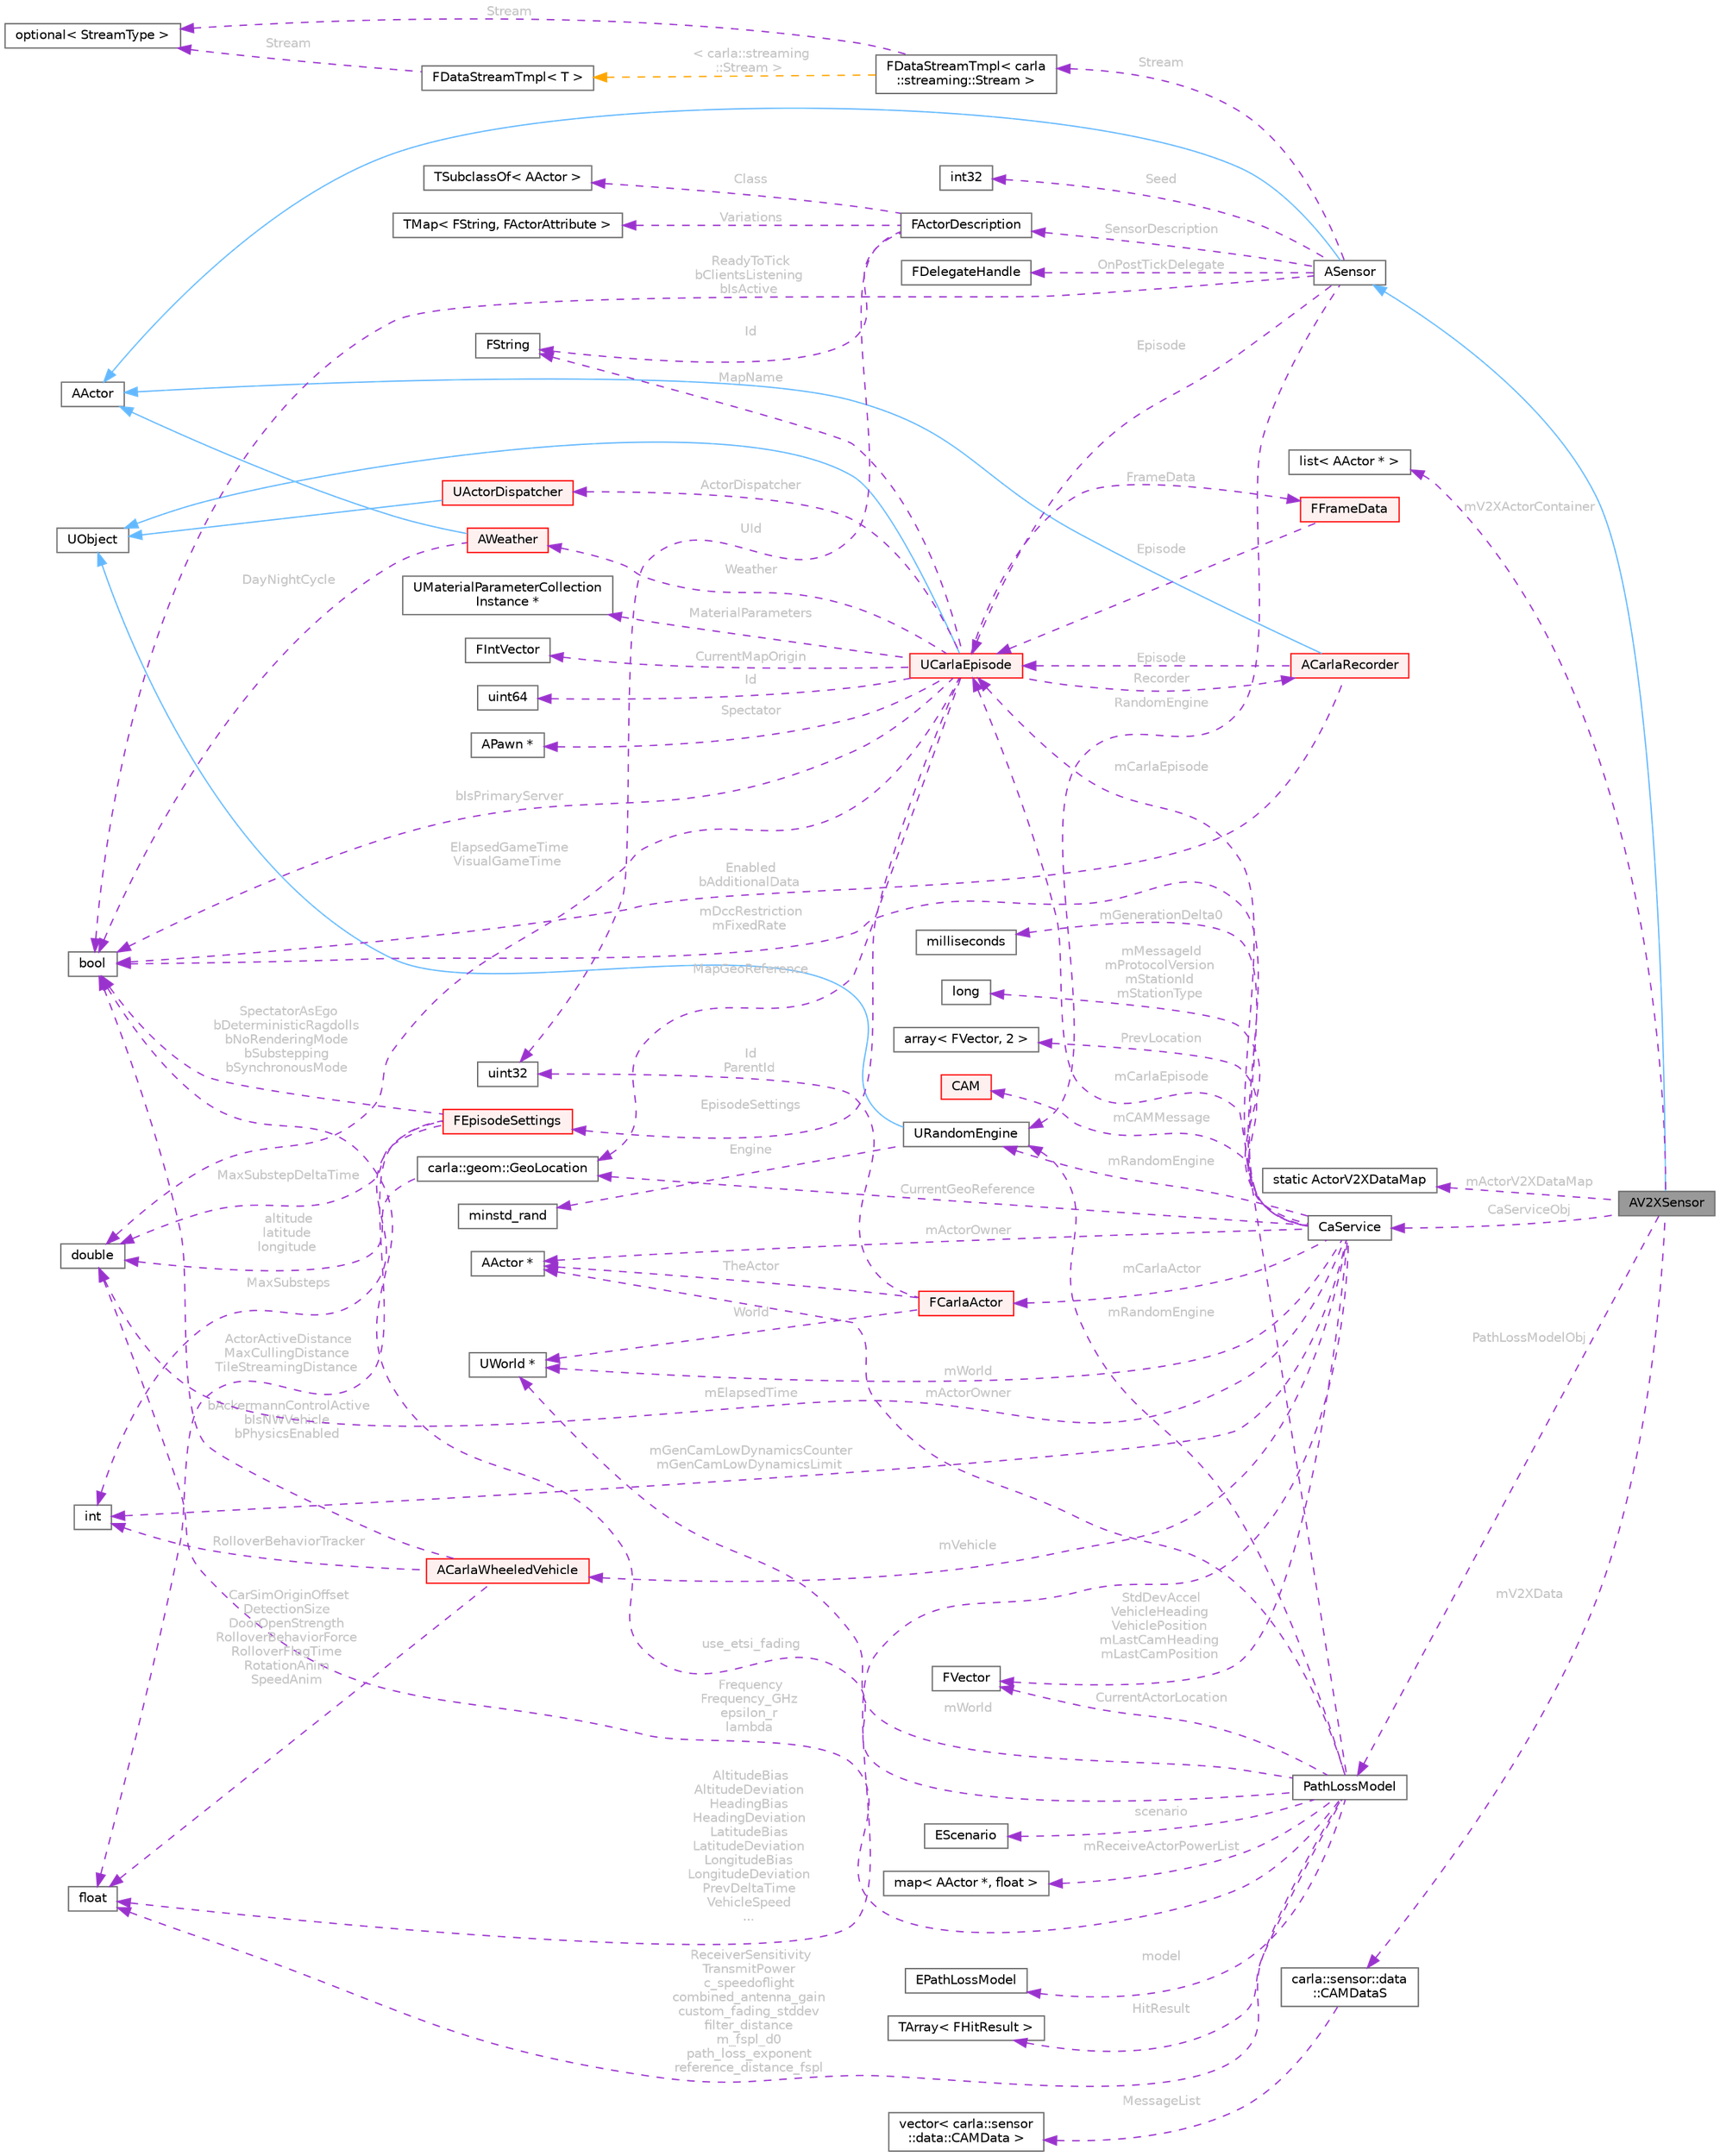 digraph "AV2XSensor"
{
 // INTERACTIVE_SVG=YES
 // LATEX_PDF_SIZE
  bgcolor="transparent";
  edge [fontname=Helvetica,fontsize=10,labelfontname=Helvetica,labelfontsize=10];
  node [fontname=Helvetica,fontsize=10,shape=box,height=0.2,width=0.4];
  rankdir="LR";
  Node1 [id="Node000001",label="AV2XSensor",height=0.2,width=0.4,color="gray40", fillcolor="grey60", style="filled", fontcolor="black",tooltip=" "];
  Node2 -> Node1 [id="edge1_Node000001_Node000002",dir="back",color="steelblue1",style="solid",tooltip=" "];
  Node2 [id="Node000002",label="ASensor",height=0.2,width=0.4,color="gray40", fillcolor="white", style="filled",URL="$d3/d01/classASensor.html",tooltip="Base class for sensors."];
  Node3 -> Node2 [id="edge2_Node000002_Node000003",dir="back",color="steelblue1",style="solid",tooltip=" "];
  Node3 [id="Node000003",label="AActor",height=0.2,width=0.4,color="gray40", fillcolor="white", style="filled",URL="$d1/da4/classAActor.html",tooltip=" "];
  Node4 -> Node2 [id="edge3_Node000002_Node000004",dir="back",color="darkorchid3",style="dashed",tooltip=" ",label=" Seed",fontcolor="grey" ];
  Node4 [id="Node000004",label="int32",height=0.2,width=0.4,color="gray40", fillcolor="white", style="filled",tooltip=" "];
  Node5 -> Node2 [id="edge4_Node000002_Node000005",dir="back",color="darkorchid3",style="dashed",tooltip=" ",label=" RandomEngine",fontcolor="grey" ];
  Node5 [id="Node000005",label="URandomEngine",height=0.2,width=0.4,color="gray40", fillcolor="white", style="filled",URL="$d2/d4b/classURandomEngine.html",tooltip=" "];
  Node6 -> Node5 [id="edge5_Node000005_Node000006",dir="back",color="steelblue1",style="solid",tooltip=" "];
  Node6 [id="Node000006",label="UObject",height=0.2,width=0.4,color="gray40", fillcolor="white", style="filled",URL="$df/def/classUObject.html",tooltip=" "];
  Node7 -> Node5 [id="edge6_Node000005_Node000007",dir="back",color="darkorchid3",style="dashed",tooltip=" ",label=" Engine",fontcolor="grey" ];
  Node7 [id="Node000007",label="minstd_rand",height=0.2,width=0.4,color="gray40", fillcolor="white", style="filled",tooltip=" "];
  Node8 -> Node2 [id="edge7_Node000002_Node000008",dir="back",color="darkorchid3",style="dashed",tooltip=" ",label=" ReadyToTick\nbClientsListening\nbIsActive",fontcolor="grey" ];
  Node8 [id="Node000008",label="bool",height=0.2,width=0.4,color="gray40", fillcolor="white", style="filled",tooltip=" "];
  Node9 -> Node2 [id="edge8_Node000002_Node000009",dir="back",color="darkorchid3",style="dashed",tooltip=" ",label=" Stream",fontcolor="grey" ];
  Node9 [id="Node000009",label="FDataStreamTmpl\< carla\l::streaming::Stream \>",height=0.2,width=0.4,color="gray40", fillcolor="white", style="filled",URL="$d4/d9c/classFDataStreamTmpl.html",tooltip=" "];
  Node10 -> Node9 [id="edge9_Node000009_Node000010",dir="back",color="darkorchid3",style="dashed",tooltip=" ",label=" Stream",fontcolor="grey" ];
  Node10 [id="Node000010",label="optional\< StreamType \>",height=0.2,width=0.4,color="gray40", fillcolor="white", style="filled",tooltip=" "];
  Node11 -> Node9 [id="edge10_Node000009_Node000011",dir="back",color="orange",style="dashed",tooltip=" ",label=" \< carla::streaming\l::Stream \>",fontcolor="grey" ];
  Node11 [id="Node000011",label="FDataStreamTmpl\< T \>",height=0.2,width=0.4,color="gray40", fillcolor="white", style="filled",URL="$d4/d9c/classFDataStreamTmpl.html",tooltip="A streaming channel for sending sensor data to clients."];
  Node10 -> Node11 [id="edge11_Node000011_Node000010",dir="back",color="darkorchid3",style="dashed",tooltip=" ",label=" Stream",fontcolor="grey" ];
  Node12 -> Node2 [id="edge12_Node000002_Node000012",dir="back",color="darkorchid3",style="dashed",tooltip=" ",label=" OnPostTickDelegate",fontcolor="grey" ];
  Node12 [id="Node000012",label="FDelegateHandle",height=0.2,width=0.4,color="gray40", fillcolor="white", style="filled",tooltip=" "];
  Node13 -> Node2 [id="edge13_Node000002_Node000013",dir="back",color="darkorchid3",style="dashed",tooltip=" ",label=" SensorDescription",fontcolor="grey" ];
  Node13 [id="Node000013",label="FActorDescription",height=0.2,width=0.4,color="gray40", fillcolor="white", style="filled",URL="$d0/df6/structFActorDescription.html",tooltip="A description of a Carla Actor with all its variation."];
  Node14 -> Node13 [id="edge14_Node000013_Node000014",dir="back",color="darkorchid3",style="dashed",tooltip=" ",label=" UId",fontcolor="grey" ];
  Node14 [id="Node000014",label="uint32",height=0.2,width=0.4,color="gray40", fillcolor="white", style="filled",tooltip=" "];
  Node15 -> Node13 [id="edge15_Node000013_Node000015",dir="back",color="darkorchid3",style="dashed",tooltip=" ",label=" Id",fontcolor="grey" ];
  Node15 [id="Node000015",label="FString",height=0.2,width=0.4,color="gray40", fillcolor="white", style="filled",tooltip=" "];
  Node16 -> Node13 [id="edge16_Node000013_Node000016",dir="back",color="darkorchid3",style="dashed",tooltip=" ",label=" Class",fontcolor="grey" ];
  Node16 [id="Node000016",label="TSubclassOf\< AActor \>",height=0.2,width=0.4,color="gray40", fillcolor="white", style="filled",tooltip=" "];
  Node17 -> Node13 [id="edge17_Node000013_Node000017",dir="back",color="darkorchid3",style="dashed",tooltip=" ",label=" Variations",fontcolor="grey" ];
  Node17 [id="Node000017",label="TMap\< FString, FActorAttribute \>",height=0.2,width=0.4,color="gray40", fillcolor="white", style="filled",tooltip=" "];
  Node18 -> Node2 [id="edge18_Node000002_Node000018",dir="back",color="darkorchid3",style="dashed",tooltip=" ",label=" Episode",fontcolor="grey" ];
  Node18 [id="Node000018",label="UCarlaEpisode",height=0.2,width=0.4,color="red", fillcolor="#FFF0F0", style="filled",URL="$dc/d84/classUCarlaEpisode.html",tooltip="A simulation episode."];
  Node6 -> Node18 [id="edge19_Node000018_Node000006",dir="back",color="steelblue1",style="solid",tooltip=" "];
  Node8 -> Node18 [id="edge20_Node000018_Node000008",dir="back",color="darkorchid3",style="dashed",tooltip=" ",label=" bIsPrimaryServer",fontcolor="grey" ];
  Node19 -> Node18 [id="edge21_Node000018_Node000019",dir="back",color="darkorchid3",style="dashed",tooltip=" ",label=" Id",fontcolor="grey" ];
  Node19 [id="Node000019",label="uint64",height=0.2,width=0.4,color="gray40", fillcolor="white", style="filled",tooltip=" "];
  Node20 -> Node18 [id="edge22_Node000018_Node000020",dir="back",color="darkorchid3",style="dashed",tooltip=" ",label=" ElapsedGameTime\nVisualGameTime",fontcolor="grey" ];
  Node20 [id="Node000020",label="double",height=0.2,width=0.4,color="gray40", fillcolor="white", style="filled",tooltip=" "];
  Node15 -> Node18 [id="edge23_Node000018_Node000015",dir="back",color="darkorchid3",style="dashed",tooltip=" ",label=" MapName",fontcolor="grey" ];
  Node21 -> Node18 [id="edge24_Node000018_Node000021",dir="back",color="darkorchid3",style="dashed",tooltip=" ",label=" EpisodeSettings",fontcolor="grey" ];
  Node21 [id="Node000021",label="FEpisodeSettings",height=0.2,width=0.4,color="red", fillcolor="#FFF0F0", style="filled",URL="$da/d6e/structFEpisodeSettings.html",tooltip=" "];
  Node8 -> Node21 [id="edge25_Node000021_Node000008",dir="back",color="darkorchid3",style="dashed",tooltip=" ",label=" SpectatorAsEgo\nbDeterministicRagdolls\nbNoRenderingMode\nbSubstepping\nbSynchronousMode",fontcolor="grey" ];
  Node20 -> Node21 [id="edge26_Node000021_Node000020",dir="back",color="darkorchid3",style="dashed",tooltip=" ",label=" MaxSubstepDeltaTime",fontcolor="grey" ];
  Node23 -> Node21 [id="edge27_Node000021_Node000023",dir="back",color="darkorchid3",style="dashed",tooltip=" ",label=" MaxSubsteps",fontcolor="grey" ];
  Node23 [id="Node000023",label="int",height=0.2,width=0.4,color="gray40", fillcolor="white", style="filled",tooltip=" "];
  Node24 -> Node21 [id="edge28_Node000021_Node000024",dir="back",color="darkorchid3",style="dashed",tooltip=" ",label=" ActorActiveDistance\nMaxCullingDistance\nTileStreamingDistance",fontcolor="grey" ];
  Node24 [id="Node000024",label="float",height=0.2,width=0.4,color="gray40", fillcolor="white", style="filled",tooltip=" "];
  Node25 -> Node18 [id="edge29_Node000018_Node000025",dir="back",color="darkorchid3",style="dashed",tooltip=" ",label=" ActorDispatcher",fontcolor="grey" ];
  Node25 [id="Node000025",label="UActorDispatcher",height=0.2,width=0.4,color="red", fillcolor="#FFF0F0", style="filled",URL="$d7/d90/classUActorDispatcher.html",tooltip="Object in charge of binding ActorDefinitions to spawn functions, as well as keeping the registry of a..."];
  Node6 -> Node25 [id="edge30_Node000025_Node000006",dir="back",color="steelblue1",style="solid",tooltip=" "];
  Node33 -> Node18 [id="edge31_Node000018_Node000033",dir="back",color="darkorchid3",style="dashed",tooltip=" ",label=" Spectator",fontcolor="grey" ];
  Node33 [id="Node000033",label="APawn *",height=0.2,width=0.4,color="gray40", fillcolor="white", style="filled",tooltip=" "];
  Node34 -> Node18 [id="edge32_Node000018_Node000034",dir="back",color="darkorchid3",style="dashed",tooltip=" ",label=" Weather",fontcolor="grey" ];
  Node34 [id="Node000034",label="AWeather",height=0.2,width=0.4,color="red", fillcolor="#FFF0F0", style="filled",URL="$de/d75/classAWeather.html",tooltip=" "];
  Node3 -> Node34 [id="edge33_Node000034_Node000003",dir="back",color="steelblue1",style="solid",tooltip=" "];
  Node8 -> Node34 [id="edge34_Node000034_Node000008",dir="back",color="darkorchid3",style="dashed",tooltip=" ",label=" DayNightCycle",fontcolor="grey" ];
  Node38 -> Node18 [id="edge35_Node000018_Node000038",dir="back",color="darkorchid3",style="dashed",tooltip=" ",label=" MaterialParameters",fontcolor="grey" ];
  Node38 [id="Node000038",label="UMaterialParameterCollection\lInstance *",height=0.2,width=0.4,color="gray40", fillcolor="white", style="filled",tooltip=" "];
  Node39 -> Node18 [id="edge36_Node000018_Node000039",dir="back",color="darkorchid3",style="dashed",tooltip=" ",label=" Recorder",fontcolor="grey" ];
  Node39 [id="Node000039",label="ACarlaRecorder",height=0.2,width=0.4,color="red", fillcolor="#FFF0F0", style="filled",URL="$dd/db9/classACarlaRecorder.html",tooltip="Recorder for the simulation"];
  Node3 -> Node39 [id="edge37_Node000039_Node000003",dir="back",color="steelblue1",style="solid",tooltip=" "];
  Node8 -> Node39 [id="edge38_Node000039_Node000008",dir="back",color="darkorchid3",style="dashed",tooltip=" ",label=" Enabled\nbAdditionalData",fontcolor="grey" ];
  Node18 -> Node39 [id="edge39_Node000039_Node000018",dir="back",color="darkorchid3",style="dashed",tooltip=" ",label=" Episode",fontcolor="grey" ];
  Node129 -> Node18 [id="edge40_Node000018_Node000129",dir="back",color="darkorchid3",style="dashed",tooltip=" ",label=" MapGeoReference",fontcolor="grey" ];
  Node129 [id="Node000129",label="carla::geom::GeoLocation",height=0.2,width=0.4,color="gray40", fillcolor="white", style="filled",URL="$d3/df4/classcarla_1_1geom_1_1GeoLocation.html",tooltip=" "];
  Node20 -> Node129 [id="edge41_Node000129_Node000020",dir="back",color="darkorchid3",style="dashed",tooltip=" ",label=" altitude\nlatitude\nlongitude",fontcolor="grey" ];
  Node130 -> Node18 [id="edge42_Node000018_Node000130",dir="back",color="darkorchid3",style="dashed",tooltip=" ",label=" CurrentMapOrigin",fontcolor="grey" ];
  Node130 [id="Node000130",label="FIntVector",height=0.2,width=0.4,color="gray40", fillcolor="white", style="filled",tooltip=" "];
  Node131 -> Node18 [id="edge43_Node000018_Node000131",dir="back",color="darkorchid3",style="dashed",tooltip=" ",label=" FrameData",fontcolor="grey" ];
  Node131 [id="Node000131",label="FFrameData",height=0.2,width=0.4,color="red", fillcolor="#FFF0F0", style="filled",URL="$de/db4/classFFrameData.html",tooltip=" "];
  Node18 -> Node131 [id="edge44_Node000131_Node000018",dir="back",color="darkorchid3",style="dashed",tooltip=" ",label=" Episode",fontcolor="grey" ];
  Node135 -> Node1 [id="edge45_Node000001_Node000135",dir="back",color="darkorchid3",style="dashed",tooltip=" ",label=" mV2XActorContainer",fontcolor="grey" ];
  Node135 [id="Node000135",label="list\< AActor * \>",height=0.2,width=0.4,color="gray40", fillcolor="white", style="filled",tooltip=" "];
  Node136 -> Node1 [id="edge46_Node000001_Node000136",dir="back",color="darkorchid3",style="dashed",tooltip=" ",label=" CaServiceObj",fontcolor="grey" ];
  Node136 [id="Node000136",label="CaService",height=0.2,width=0.4,color="gray40", fillcolor="white", style="filled",URL="$dc/d72/classCaService.html",tooltip=" "];
  Node137 -> Node136 [id="edge47_Node000136_Node000137",dir="back",color="darkorchid3",style="dashed",tooltip=" ",label=" mActorOwner",fontcolor="grey" ];
  Node137 [id="Node000137",label="AActor *",height=0.2,width=0.4,color="gray40", fillcolor="white", style="filled",tooltip=" "];
  Node138 -> Node136 [id="edge48_Node000136_Node000138",dir="back",color="darkorchid3",style="dashed",tooltip=" ",label=" mCarlaActor",fontcolor="grey" ];
  Node138 [id="Node000138",label="FCarlaActor",height=0.2,width=0.4,color="red", fillcolor="#FFF0F0", style="filled",URL="$dc/dde/classFCarlaActor.html",tooltip="A view over an actor and its properties."];
  Node137 -> Node138 [id="edge49_Node000138_Node000137",dir="back",color="darkorchid3",style="dashed",tooltip=" ",label=" TheActor",fontcolor="grey" ];
  Node14 -> Node138 [id="edge50_Node000138_Node000014",dir="back",color="darkorchid3",style="dashed",tooltip=" ",label=" Id\nParentId",fontcolor="grey" ];
  Node145 -> Node138 [id="edge51_Node000138_Node000145",dir="back",color="darkorchid3",style="dashed",tooltip=" ",label=" World",fontcolor="grey" ];
  Node145 [id="Node000145",label="UWorld *",height=0.2,width=0.4,color="gray40", fillcolor="white", style="filled",tooltip=" "];
  Node18 -> Node136 [id="edge52_Node000136_Node000018",dir="back",color="darkorchid3",style="dashed",tooltip=" ",label=" mCarlaEpisode",fontcolor="grey" ];
  Node145 -> Node136 [id="edge53_Node000136_Node000145",dir="back",color="darkorchid3",style="dashed",tooltip=" ",label=" mWorld",fontcolor="grey" ];
  Node146 -> Node136 [id="edge54_Node000136_Node000146",dir="back",color="darkorchid3",style="dashed",tooltip=" ",label=" mVehicle",fontcolor="grey" ];
  Node146 [id="Node000146",label="ACarlaWheeledVehicle",height=0.2,width=0.4,color="red", fillcolor="#FFF0F0", style="filled",URL="$d5/d70/classACarlaWheeledVehicle.html",tooltip="Base class for CARLA wheeled vehicles."];
  Node24 -> Node146 [id="edge55_Node000146_Node000024",dir="back",color="darkorchid3",style="dashed",tooltip=" ",label=" CarSimOriginOffset\nDetectionSize\nDoorOpenStrength\nRolloverBehaviorForce\nRolloverFlagTime\nRotationAnim\nSpeedAnim",fontcolor="grey" ];
  Node8 -> Node146 [id="edge56_Node000146_Node000008",dir="back",color="darkorchid3",style="dashed",tooltip=" ",label=" bAckermannControlActive\nbIsNWVehicle\nbPhysicsEnabled",fontcolor="grey" ];
  Node23 -> Node146 [id="edge57_Node000146_Node000023",dir="back",color="darkorchid3",style="dashed",tooltip=" ",label=" RolloverBehaviorTracker",fontcolor="grey" ];
  Node24 -> Node136 [id="edge58_Node000136_Node000024",dir="back",color="darkorchid3",style="dashed",tooltip=" ",label=" AltitudeBias\nAltitudeDeviation\nHeadingBias\nHeadingDeviation\nLatitudeBias\nLatitudeDeviation\nLongitudeBias\nLongitudeDeviation\nPrevDeltaTime\nVehicleSpeed\n...",fontcolor="grey" ];
  Node20 -> Node136 [id="edge59_Node000136_Node000020",dir="back",color="darkorchid3",style="dashed",tooltip=" ",label=" mElapsedTime",fontcolor="grey" ];
  Node8 -> Node136 [id="edge60_Node000136_Node000008",dir="back",color="darkorchid3",style="dashed",tooltip=" ",label=" mDccRestriction\nmFixedRate",fontcolor="grey" ];
  Node23 -> Node136 [id="edge61_Node000136_Node000023",dir="back",color="darkorchid3",style="dashed",tooltip=" ",label=" mGenCamLowDynamicsCounter\nmGenCamLowDynamicsLimit",fontcolor="grey" ];
  Node102 -> Node136 [id="edge62_Node000136_Node000102",dir="back",color="darkorchid3",style="dashed",tooltip=" ",label=" StdDevAccel\nVehicleHeading\nVehiclePosition\nmLastCamHeading\nmLastCamPosition",fontcolor="grey" ];
  Node102 [id="Node000102",label="FVector",height=0.2,width=0.4,color="gray40", fillcolor="white", style="filled",tooltip=" "];
  Node168 -> Node136 [id="edge63_Node000136_Node000168",dir="back",color="darkorchid3",style="dashed",tooltip=" ",label=" mGenerationDelta0",fontcolor="grey" ];
  Node168 [id="Node000168",label="milliseconds",height=0.2,width=0.4,color="gray40", fillcolor="white", style="filled",tooltip=" "];
  Node169 -> Node136 [id="edge64_Node000136_Node000169",dir="back",color="darkorchid3",style="dashed",tooltip=" ",label=" mMessageId\nmProtocolVersion\nmStationId\nmStationType",fontcolor="grey" ];
  Node169 [id="Node000169",label="long",height=0.2,width=0.4,color="gray40", fillcolor="white", style="filled",tooltip=" "];
  Node170 -> Node136 [id="edge65_Node000136_Node000170",dir="back",color="darkorchid3",style="dashed",tooltip=" ",label=" PrevLocation",fontcolor="grey" ];
  Node170 [id="Node000170",label="array\< FVector, 2 \>",height=0.2,width=0.4,color="gray40", fillcolor="white", style="filled",tooltip=" "];
  Node129 -> Node136 [id="edge66_Node000136_Node000129",dir="back",color="darkorchid3",style="dashed",tooltip=" ",label=" CurrentGeoReference",fontcolor="grey" ];
  Node171 -> Node136 [id="edge67_Node000136_Node000171",dir="back",color="darkorchid3",style="dashed",tooltip=" ",label=" mCAMMessage",fontcolor="grey" ];
  Node171 [id="Node000171",label="CAM",height=0.2,width=0.4,color="red", fillcolor="#FFF0F0", style="filled",URL="$d6/d4d/structCAM.html",tooltip=" "];
  Node5 -> Node136 [id="edge68_Node000136_Node000005",dir="back",color="darkorchid3",style="dashed",tooltip=" ",label=" mRandomEngine",fontcolor="grey" ];
  Node200 -> Node1 [id="edge69_Node000001_Node000200",dir="back",color="darkorchid3",style="dashed",tooltip=" ",label=" PathLossModelObj",fontcolor="grey" ];
  Node200 [id="Node000200",label="PathLossModel",height=0.2,width=0.4,color="gray40", fillcolor="white", style="filled",URL="$d8/d25/classPathLossModel.html",tooltip=" "];
  Node137 -> Node200 [id="edge70_Node000200_Node000137",dir="back",color="darkorchid3",style="dashed",tooltip=" ",label=" mActorOwner",fontcolor="grey" ];
  Node18 -> Node200 [id="edge71_Node000200_Node000018",dir="back",color="darkorchid3",style="dashed",tooltip=" ",label=" mCarlaEpisode",fontcolor="grey" ];
  Node145 -> Node200 [id="edge72_Node000200_Node000145",dir="back",color="darkorchid3",style="dashed",tooltip=" ",label=" mWorld",fontcolor="grey" ];
  Node5 -> Node200 [id="edge73_Node000200_Node000005",dir="back",color="darkorchid3",style="dashed",tooltip=" ",label=" mRandomEngine",fontcolor="grey" ];
  Node201 -> Node200 [id="edge74_Node000200_Node000201",dir="back",color="darkorchid3",style="dashed",tooltip=" ",label=" mReceiveActorPowerList",fontcolor="grey" ];
  Node201 [id="Node000201",label="map\< AActor *, float \>",height=0.2,width=0.4,color="gray40", fillcolor="white", style="filled",tooltip=" "];
  Node102 -> Node200 [id="edge75_Node000200_Node000102",dir="back",color="darkorchid3",style="dashed",tooltip=" ",label=" CurrentActorLocation",fontcolor="grey" ];
  Node24 -> Node200 [id="edge76_Node000200_Node000024",dir="back",color="darkorchid3",style="dashed",tooltip=" ",label=" ReceiverSensitivity\nTransmitPower\nc_speedoflight\ncombined_antenna_gain\ncustom_fading_stddev\nfilter_distance\nm_fspl_d0\npath_loss_exponent\nreference_distance_fspl",fontcolor="grey" ];
  Node20 -> Node200 [id="edge77_Node000200_Node000020",dir="back",color="darkorchid3",style="dashed",tooltip=" ",label=" Frequency\nFrequency_GHz\nepsilon_r\nlambda",fontcolor="grey" ];
  Node202 -> Node200 [id="edge78_Node000200_Node000202",dir="back",color="darkorchid3",style="dashed",tooltip=" ",label=" scenario",fontcolor="grey" ];
  Node202 [id="Node000202",label="EScenario",height=0.2,width=0.4,color="gray40", fillcolor="white", style="filled",tooltip=" "];
  Node203 -> Node200 [id="edge79_Node000200_Node000203",dir="back",color="darkorchid3",style="dashed",tooltip=" ",label=" model",fontcolor="grey" ];
  Node203 [id="Node000203",label="EPathLossModel",height=0.2,width=0.4,color="gray40", fillcolor="white", style="filled",tooltip=" "];
  Node8 -> Node200 [id="edge80_Node000200_Node000008",dir="back",color="darkorchid3",style="dashed",tooltip=" ",label=" use_etsi_fading",fontcolor="grey" ];
  Node204 -> Node200 [id="edge81_Node000200_Node000204",dir="back",color="darkorchid3",style="dashed",tooltip=" ",label=" HitResult",fontcolor="grey" ];
  Node204 [id="Node000204",label="TArray\< FHitResult \>",height=0.2,width=0.4,color="gray40", fillcolor="white", style="filled",tooltip=" "];
  Node205 -> Node1 [id="edge82_Node000001_Node000205",dir="back",color="darkorchid3",style="dashed",tooltip=" ",label=" mActorV2XDataMap",fontcolor="grey" ];
  Node205 [id="Node000205",label="static ActorV2XDataMap",height=0.2,width=0.4,color="gray40", fillcolor="white", style="filled",tooltip=" "];
  Node206 -> Node1 [id="edge83_Node000001_Node000206",dir="back",color="darkorchid3",style="dashed",tooltip=" ",label=" mV2XData",fontcolor="grey" ];
  Node206 [id="Node000206",label="carla::sensor::data\l::CAMDataS",height=0.2,width=0.4,color="gray40", fillcolor="white", style="filled",URL="$d6/d97/classcarla_1_1sensor_1_1data_1_1CAMDataS.html",tooltip=" "];
  Node207 -> Node206 [id="edge84_Node000206_Node000207",dir="back",color="darkorchid3",style="dashed",tooltip=" ",label=" MessageList",fontcolor="grey" ];
  Node207 [id="Node000207",label="vector\< carla::sensor\l::data::CAMData \>",height=0.2,width=0.4,color="gray40", fillcolor="white", style="filled",tooltip=" "];
}
